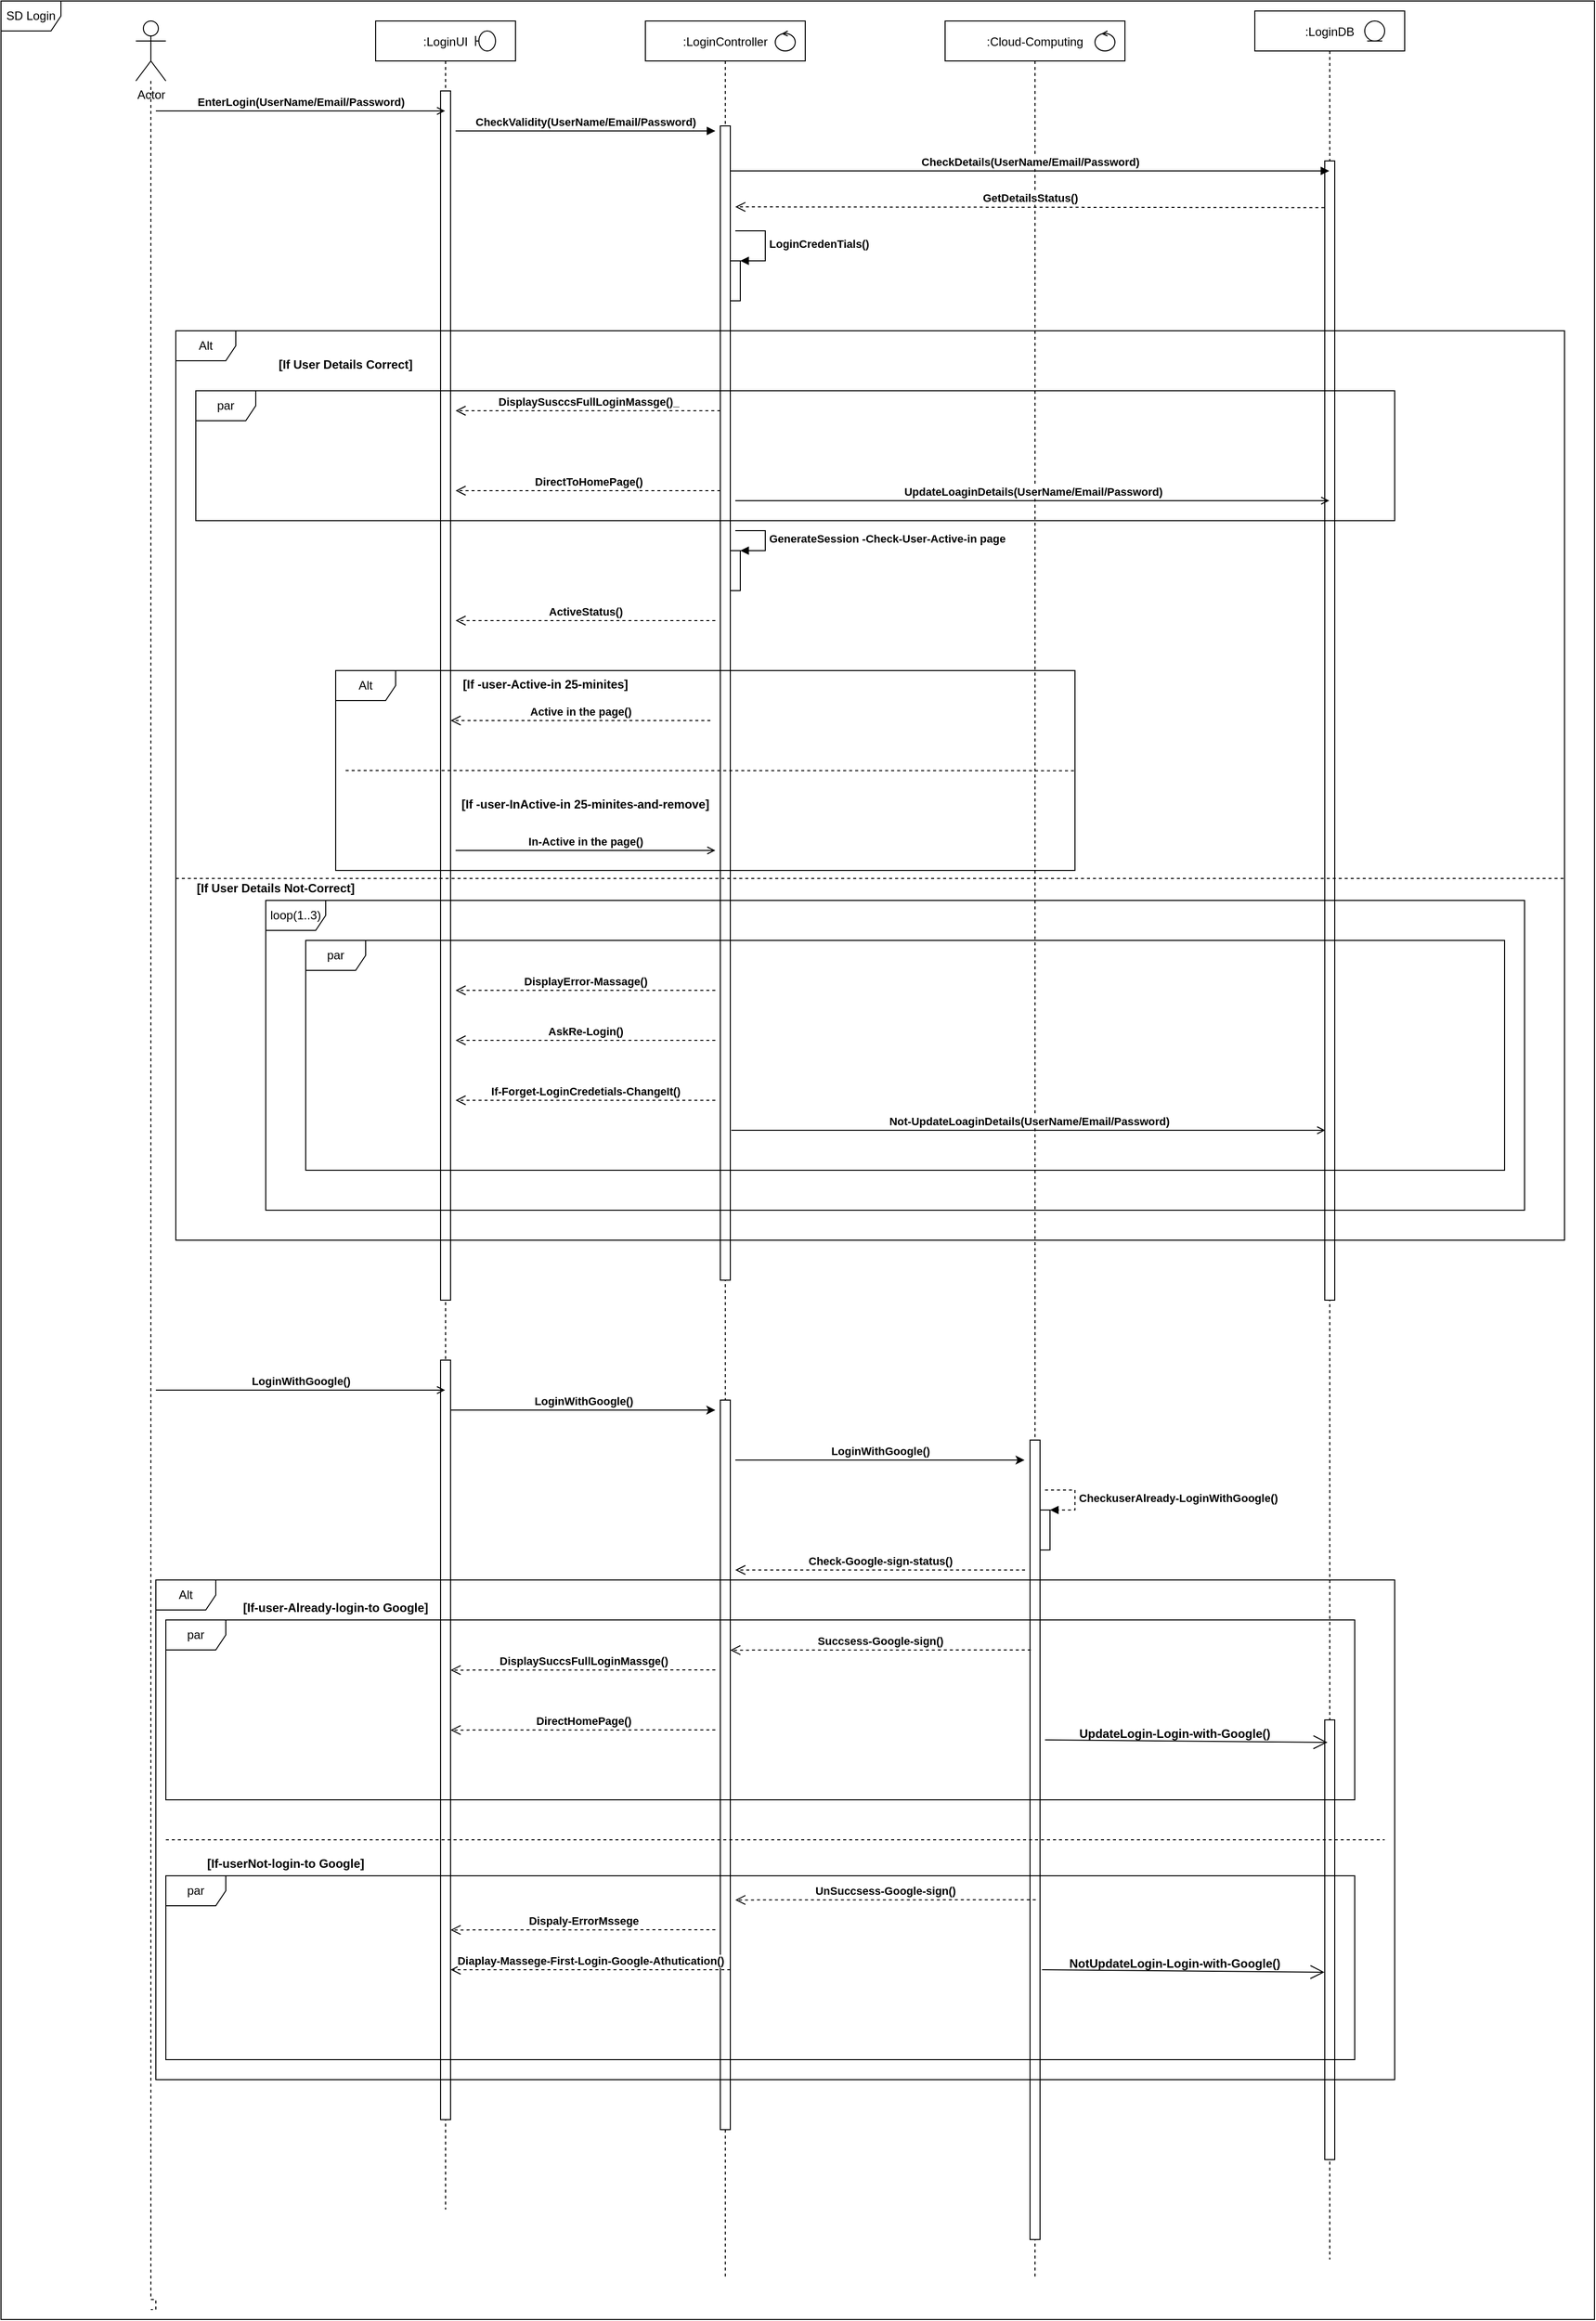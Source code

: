 <mxfile version="20.3.2" type="device"><diagram id="kgpKYQtTHZ0yAKxKKP6v" name="Page-1"><mxGraphModel dx="2539" dy="1046" grid="1" gridSize="10" guides="1" tooltips="1" connect="1" arrows="1" fold="1" page="1" pageScale="1" pageWidth="850" pageHeight="1100" math="0" shadow="0"><root><mxCell id="0"/><mxCell id="1" parent="0"/><mxCell id="3nuBFxr9cyL0pnOWT2aG-1" value=":LoginUI" style="shape=umlLifeline;perimeter=lifelinePerimeter;container=1;collapsible=0;recursiveResize=0;rounded=0;shadow=0;strokeWidth=1;" parent="1" vertex="1"><mxGeometry x="-100" y="50" width="140" height="2190" as="geometry"/></mxCell><mxCell id="3nuBFxr9cyL0pnOWT2aG-2" value="" style="points=[];perimeter=orthogonalPerimeter;rounded=0;shadow=0;strokeWidth=1;" parent="3nuBFxr9cyL0pnOWT2aG-1" vertex="1"><mxGeometry x="65" y="70" width="10" height="1210" as="geometry"/></mxCell><mxCell id="jtuJl4tlLlY_KR9hQbix-2" value="" style="shape=umlBoundary;whiteSpace=wrap;html=1;" parent="3nuBFxr9cyL0pnOWT2aG-1" vertex="1"><mxGeometry x="100" y="10" width="20" height="20" as="geometry"/></mxCell><mxCell id="jtuJl4tlLlY_KR9hQbix-37" value="&lt;b&gt;Active in the page()&lt;/b&gt;" style="html=1;verticalAlign=bottom;endArrow=open;dashed=1;endSize=8;rounded=0;" parent="3nuBFxr9cyL0pnOWT2aG-1" edge="1"><mxGeometry relative="1" as="geometry"><mxPoint x="335" y="700" as="sourcePoint"/><mxPoint x="75" y="700" as="targetPoint"/></mxGeometry></mxCell><mxCell id="jtuJl4tlLlY_KR9hQbix-69" value="" style="html=1;points=[];perimeter=orthogonalPerimeter;" parent="3nuBFxr9cyL0pnOWT2aG-1" vertex="1"><mxGeometry x="65" y="1340" width="10" height="760" as="geometry"/></mxCell><mxCell id="3nuBFxr9cyL0pnOWT2aG-5" value=":LoginController" style="shape=umlLifeline;perimeter=lifelinePerimeter;container=1;collapsible=0;recursiveResize=0;rounded=0;shadow=0;strokeWidth=1;" parent="1" vertex="1"><mxGeometry x="170" y="50" width="160" height="2260" as="geometry"/></mxCell><mxCell id="3nuBFxr9cyL0pnOWT2aG-6" value="" style="points=[];perimeter=orthogonalPerimeter;rounded=0;shadow=0;strokeWidth=1;" parent="3nuBFxr9cyL0pnOWT2aG-5" vertex="1"><mxGeometry x="75" y="105" width="10" height="1155" as="geometry"/></mxCell><mxCell id="jtuJl4tlLlY_KR9hQbix-3" value="" style="ellipse;shape=umlControl;whiteSpace=wrap;html=1;" parent="3nuBFxr9cyL0pnOWT2aG-5" vertex="1"><mxGeometry x="130" y="10" width="20" height="20" as="geometry"/></mxCell><mxCell id="jtuJl4tlLlY_KR9hQbix-21" value="" style="html=1;points=[];perimeter=orthogonalPerimeter;" parent="3nuBFxr9cyL0pnOWT2aG-5" vertex="1"><mxGeometry x="85" y="240" width="10" height="40" as="geometry"/></mxCell><mxCell id="jtuJl4tlLlY_KR9hQbix-22" value="&lt;b&gt;LoginCredenTials()&lt;/b&gt;" style="edgeStyle=orthogonalEdgeStyle;html=1;align=left;spacingLeft=2;endArrow=block;rounded=0;entryX=1;entryY=0;" parent="3nuBFxr9cyL0pnOWT2aG-5" target="jtuJl4tlLlY_KR9hQbix-21" edge="1"><mxGeometry relative="1" as="geometry"><mxPoint x="90" y="210" as="sourcePoint"/><Array as="points"><mxPoint x="120" y="210"/></Array></mxGeometry></mxCell><mxCell id="jtuJl4tlLlY_KR9hQbix-33" value="" style="html=1;points=[];perimeter=orthogonalPerimeter;" parent="3nuBFxr9cyL0pnOWT2aG-5" vertex="1"><mxGeometry x="85" y="530" width="10" height="40" as="geometry"/></mxCell><mxCell id="jtuJl4tlLlY_KR9hQbix-34" value="&lt;b&gt;GenerateSession -Check-User-Active-in page&lt;/b&gt;" style="edgeStyle=orthogonalEdgeStyle;html=1;align=left;spacingLeft=2;endArrow=block;rounded=0;entryX=1;entryY=0;" parent="3nuBFxr9cyL0pnOWT2aG-5" target="jtuJl4tlLlY_KR9hQbix-33" edge="1"><mxGeometry relative="1" as="geometry"><mxPoint x="90" y="510" as="sourcePoint"/><Array as="points"><mxPoint x="120" y="510"/></Array></mxGeometry></mxCell><mxCell id="jtuJl4tlLlY_KR9hQbix-35" value="&lt;b&gt;ActiveStatus()&lt;/b&gt;" style="html=1;verticalAlign=bottom;endArrow=open;dashed=1;endSize=8;rounded=0;" parent="3nuBFxr9cyL0pnOWT2aG-5" edge="1"><mxGeometry relative="1" as="geometry"><mxPoint x="70" y="600" as="sourcePoint"/><mxPoint x="-190" y="600" as="targetPoint"/></mxGeometry></mxCell><mxCell id="jtuJl4tlLlY_KR9hQbix-38" value="&lt;b&gt;In-Active in the page()&lt;/b&gt;" style="html=1;verticalAlign=bottom;endArrow=open;rounded=0;endFill=0;" parent="3nuBFxr9cyL0pnOWT2aG-5" edge="1"><mxGeometry width="80" relative="1" as="geometry"><mxPoint x="-190" y="830" as="sourcePoint"/><mxPoint x="70" y="830" as="targetPoint"/><Array as="points"><mxPoint x="-40" y="830"/></Array></mxGeometry></mxCell><mxCell id="jtuJl4tlLlY_KR9hQbix-56" value="&lt;b&gt;DisplayError-Massage()&lt;/b&gt;" style="html=1;verticalAlign=bottom;endArrow=open;dashed=1;endSize=8;rounded=0;" parent="3nuBFxr9cyL0pnOWT2aG-5" edge="1"><mxGeometry relative="1" as="geometry"><mxPoint x="70" y="970" as="sourcePoint"/><mxPoint x="-190" y="970" as="targetPoint"/></mxGeometry></mxCell><mxCell id="jtuJl4tlLlY_KR9hQbix-68" value="&lt;b&gt;LoginWithGoogle()&lt;/b&gt;" style="html=1;verticalAlign=bottom;endArrow=classic;rounded=0;endFill=1;" parent="3nuBFxr9cyL0pnOWT2aG-5" edge="1"><mxGeometry width="80" relative="1" as="geometry"><mxPoint x="-194.5" y="1390" as="sourcePoint"/><mxPoint x="70" y="1390" as="targetPoint"/><Array as="points"><mxPoint x="-44.5" y="1390"/></Array></mxGeometry></mxCell><mxCell id="jtuJl4tlLlY_KR9hQbix-70" value="" style="html=1;points=[];perimeter=orthogonalPerimeter;" parent="3nuBFxr9cyL0pnOWT2aG-5" vertex="1"><mxGeometry x="75" y="1380" width="10" height="730" as="geometry"/></mxCell><mxCell id="jtuJl4tlLlY_KR9hQbix-4" value=":LoginDB" style="shape=umlLifeline;perimeter=lifelinePerimeter;container=1;collapsible=0;recursiveResize=0;rounded=0;shadow=0;strokeWidth=1;" parent="1" vertex="1"><mxGeometry x="780" y="40" width="150" height="2250" as="geometry"/></mxCell><mxCell id="jtuJl4tlLlY_KR9hQbix-5" value="" style="points=[];perimeter=orthogonalPerimeter;rounded=0;shadow=0;strokeWidth=1;" parent="jtuJl4tlLlY_KR9hQbix-4" vertex="1"><mxGeometry x="70" y="150" width="10" height="1140" as="geometry"/></mxCell><mxCell id="jtuJl4tlLlY_KR9hQbix-8" value="" style="ellipse;shape=umlEntity;whiteSpace=wrap;html=1;" parent="jtuJl4tlLlY_KR9hQbix-4" vertex="1"><mxGeometry x="110" y="10" width="20" height="20" as="geometry"/></mxCell><mxCell id="jtuJl4tlLlY_KR9hQbix-91" value="" style="html=1;points=[];perimeter=orthogonalPerimeter;" parent="jtuJl4tlLlY_KR9hQbix-4" vertex="1"><mxGeometry x="70" y="1710" width="10" height="440" as="geometry"/></mxCell><mxCell id="jtuJl4tlLlY_KR9hQbix-10" value=":Cloud-Computing" style="shape=umlLifeline;perimeter=lifelinePerimeter;container=1;collapsible=0;recursiveResize=0;rounded=0;shadow=0;strokeWidth=1;" parent="1" vertex="1"><mxGeometry x="470" y="50" width="180" height="2260" as="geometry"/></mxCell><mxCell id="jtuJl4tlLlY_KR9hQbix-12" value="" style="ellipse;shape=umlControl;whiteSpace=wrap;html=1;" parent="jtuJl4tlLlY_KR9hQbix-10" vertex="1"><mxGeometry x="150" y="10" width="20" height="20" as="geometry"/></mxCell><mxCell id="jtuJl4tlLlY_KR9hQbix-19" value="&lt;b&gt;CheckDetails(UserName/Email/Password)&lt;/b&gt;" style="html=1;verticalAlign=bottom;endArrow=block;rounded=0;" parent="jtuJl4tlLlY_KR9hQbix-10" target="jtuJl4tlLlY_KR9hQbix-4" edge="1"><mxGeometry width="80" relative="1" as="geometry"><mxPoint x="-215" y="150" as="sourcePoint"/><mxPoint x="45" y="150" as="targetPoint"/><Array as="points"><mxPoint x="-65" y="150"/></Array></mxGeometry></mxCell><mxCell id="jtuJl4tlLlY_KR9hQbix-59" value="&lt;b&gt;Not-UpdateLoaginDetails(UserName/Email/Password)&lt;/b&gt;" style="html=1;verticalAlign=bottom;endArrow=open;rounded=0;endFill=0;" parent="jtuJl4tlLlY_KR9hQbix-10" edge="1"><mxGeometry width="80" relative="1" as="geometry"><mxPoint x="-214" y="1110" as="sourcePoint"/><mxPoint x="380.5" y="1110" as="targetPoint"/><Array as="points"><mxPoint x="-64" y="1110"/></Array></mxGeometry></mxCell><mxCell id="jtuJl4tlLlY_KR9hQbix-66" value="" style="html=1;points=[];perimeter=orthogonalPerimeter;" parent="jtuJl4tlLlY_KR9hQbix-10" vertex="1"><mxGeometry x="85" y="1420" width="10" height="800" as="geometry"/></mxCell><mxCell id="jtuJl4tlLlY_KR9hQbix-73" value="" style="html=1;points=[];perimeter=orthogonalPerimeter;" parent="jtuJl4tlLlY_KR9hQbix-10" vertex="1"><mxGeometry x="95" y="1490" width="10" height="40" as="geometry"/></mxCell><mxCell id="jtuJl4tlLlY_KR9hQbix-74" value="&lt;b&gt;CheckuserAlready-LoginWithGoogle()&lt;/b&gt;" style="edgeStyle=orthogonalEdgeStyle;html=1;align=left;spacingLeft=2;endArrow=block;rounded=0;entryX=1;entryY=0;dashed=1;" parent="jtuJl4tlLlY_KR9hQbix-10" target="jtuJl4tlLlY_KR9hQbix-73" edge="1"><mxGeometry relative="1" as="geometry"><mxPoint x="100" y="1470" as="sourcePoint"/><Array as="points"><mxPoint x="130" y="1470"/></Array></mxGeometry></mxCell><mxCell id="jtuJl4tlLlY_KR9hQbix-75" value="&lt;b&gt;Check-Google-sign-status()&lt;/b&gt;" style="html=1;verticalAlign=bottom;endArrow=open;dashed=1;endSize=8;rounded=0;" parent="jtuJl4tlLlY_KR9hQbix-10" edge="1"><mxGeometry relative="1" as="geometry"><mxPoint x="80" y="1550" as="sourcePoint"/><mxPoint x="-210" y="1550" as="targetPoint"/></mxGeometry></mxCell><mxCell id="jtuJl4tlLlY_KR9hQbix-16" style="edgeStyle=orthogonalEdgeStyle;rounded=0;orthogonalLoop=1;jettySize=auto;html=1;dashed=1;endArrow=none;endFill=0;" parent="1" source="jtuJl4tlLlY_KR9hQbix-15" edge="1"><mxGeometry relative="1" as="geometry"><mxPoint x="-325" y="2340" as="targetPoint"/><Array as="points"><mxPoint x="-325" y="2330"/><mxPoint x="-320" y="2330"/></Array></mxGeometry></mxCell><mxCell id="jtuJl4tlLlY_KR9hQbix-15" value="Actor" style="shape=umlActor;verticalLabelPosition=bottom;verticalAlign=top;html=1;" parent="1" vertex="1"><mxGeometry x="-340" y="50" width="30" height="60" as="geometry"/></mxCell><mxCell id="jtuJl4tlLlY_KR9hQbix-17" value="&lt;b&gt;EnterLogin(UserName/Email/Password)&lt;/b&gt;" style="html=1;verticalAlign=bottom;endArrow=open;rounded=0;endFill=0;" parent="1" target="3nuBFxr9cyL0pnOWT2aG-1" edge="1"><mxGeometry width="80" relative="1" as="geometry"><mxPoint x="-320" y="140" as="sourcePoint"/><mxPoint x="-420" y="360" as="targetPoint"/><Array as="points"><mxPoint x="-170" y="140"/></Array></mxGeometry></mxCell><mxCell id="jtuJl4tlLlY_KR9hQbix-18" value="&lt;b&gt;CheckValidity(UserName/Email/Password)&lt;/b&gt;" style="html=1;verticalAlign=bottom;endArrow=block;rounded=0;" parent="1" edge="1"><mxGeometry width="80" relative="1" as="geometry"><mxPoint x="-20" y="160" as="sourcePoint"/><mxPoint x="240" y="160" as="targetPoint"/><Array as="points"><mxPoint x="130" y="160"/></Array></mxGeometry></mxCell><mxCell id="jtuJl4tlLlY_KR9hQbix-20" value="&lt;b&gt;GetDetailsStatus()&lt;/b&gt;" style="html=1;verticalAlign=bottom;endArrow=open;dashed=1;endSize=8;rounded=0;exitX=-0.04;exitY=0.041;exitDx=0;exitDy=0;exitPerimeter=0;" parent="1" source="jtuJl4tlLlY_KR9hQbix-5" edge="1"><mxGeometry relative="1" as="geometry"><mxPoint x="530" y="360" as="sourcePoint"/><mxPoint x="260" y="236" as="targetPoint"/></mxGeometry></mxCell><mxCell id="jtuJl4tlLlY_KR9hQbix-23" value="&lt;b&gt;DisplaySusccsFullLoginMassge()_&lt;/b&gt;" style="html=1;verticalAlign=bottom;endArrow=open;dashed=1;endSize=8;rounded=0;" parent="1" edge="1"><mxGeometry relative="1" as="geometry"><mxPoint x="245" y="440" as="sourcePoint"/><mxPoint x="-20" y="440" as="targetPoint"/></mxGeometry></mxCell><mxCell id="jtuJl4tlLlY_KR9hQbix-24" value="&lt;b&gt;DirectToHomePage()&lt;/b&gt;" style="html=1;verticalAlign=bottom;endArrow=open;dashed=1;endSize=8;rounded=0;" parent="1" edge="1"><mxGeometry relative="1" as="geometry"><mxPoint x="245" y="520" as="sourcePoint"/><mxPoint x="-20" y="520" as="targetPoint"/></mxGeometry></mxCell><mxCell id="jtuJl4tlLlY_KR9hQbix-27" value="&lt;b&gt;UpdateLoaginDetails(UserName/Email/Password)&lt;/b&gt;" style="html=1;verticalAlign=bottom;endArrow=open;rounded=0;endFill=0;" parent="1" target="jtuJl4tlLlY_KR9hQbix-4" edge="1"><mxGeometry width="80" relative="1" as="geometry"><mxPoint x="260" y="530" as="sourcePoint"/><mxPoint x="549.5" y="530" as="targetPoint"/><Array as="points"><mxPoint x="410" y="530"/></Array></mxGeometry></mxCell><mxCell id="jtuJl4tlLlY_KR9hQbix-28" value="par" style="shape=umlFrame;whiteSpace=wrap;html=1;" parent="1" vertex="1"><mxGeometry x="-280" y="420" width="1200" height="130" as="geometry"/></mxCell><mxCell id="jtuJl4tlLlY_KR9hQbix-43" value="Alt" style="shape=umlFrame;whiteSpace=wrap;html=1;" parent="1" vertex="1"><mxGeometry x="-140" y="700" width="740" height="200" as="geometry"/></mxCell><mxCell id="jtuJl4tlLlY_KR9hQbix-50" value="" style="endArrow=none;html=1;rounded=0;entryX=1.002;entryY=0.501;entryDx=0;entryDy=0;entryPerimeter=0;dashed=1;" parent="1" target="jtuJl4tlLlY_KR9hQbix-43" edge="1"><mxGeometry width="50" height="50" relative="1" as="geometry"><mxPoint x="-130" y="800" as="sourcePoint"/><mxPoint x="350" y="670" as="targetPoint"/></mxGeometry></mxCell><mxCell id="jtuJl4tlLlY_KR9hQbix-51" value="[If -user-Active-in 25-minites]" style="text;align=center;fontStyle=1;verticalAlign=middle;spacingLeft=3;spacingRight=3;strokeColor=none;rotatable=0;points=[[0,0.5],[1,0.5]];portConstraint=eastwest;" parent="1" vertex="1"><mxGeometry x="30" y="700" width="80" height="26" as="geometry"/></mxCell><mxCell id="jtuJl4tlLlY_KR9hQbix-52" value="[If -user-InActive-in 25-minites-and-remove]" style="text;align=center;fontStyle=1;verticalAlign=middle;spacingLeft=3;spacingRight=3;strokeColor=none;rotatable=0;points=[[0,0.5],[1,0.5]];portConstraint=eastwest;" parent="1" vertex="1"><mxGeometry x="70" y="820" width="80" height="26" as="geometry"/></mxCell><mxCell id="jtuJl4tlLlY_KR9hQbix-57" value="&lt;b&gt;AskRe-Login()&lt;/b&gt;" style="html=1;verticalAlign=bottom;endArrow=open;dashed=1;endSize=8;rounded=0;" parent="1" edge="1"><mxGeometry relative="1" as="geometry"><mxPoint x="240" y="1070" as="sourcePoint"/><mxPoint x="-20" y="1070" as="targetPoint"/></mxGeometry></mxCell><mxCell id="jtuJl4tlLlY_KR9hQbix-58" value="&lt;b&gt;If-Forget-LoginCredetials-ChangeIt()&lt;/b&gt;" style="html=1;verticalAlign=bottom;endArrow=open;dashed=1;endSize=8;rounded=0;" parent="1" edge="1"><mxGeometry relative="1" as="geometry"><mxPoint x="240" y="1130" as="sourcePoint"/><mxPoint x="-20" y="1130" as="targetPoint"/></mxGeometry></mxCell><mxCell id="jtuJl4tlLlY_KR9hQbix-60" value="par" style="shape=umlFrame;whiteSpace=wrap;html=1;" parent="1" vertex="1"><mxGeometry x="-170" y="970" width="1200" height="230" as="geometry"/></mxCell><mxCell id="jtuJl4tlLlY_KR9hQbix-61" value="loop(1..3)" style="shape=umlFrame;whiteSpace=wrap;html=1;" parent="1" vertex="1"><mxGeometry x="-210" y="930" width="1260" height="310" as="geometry"/></mxCell><mxCell id="jtuJl4tlLlY_KR9hQbix-62" value="Alt" style="shape=umlFrame;whiteSpace=wrap;html=1;" parent="1" vertex="1"><mxGeometry x="-300" y="360" width="1390" height="910" as="geometry"/></mxCell><mxCell id="jtuJl4tlLlY_KR9hQbix-63" value="[If User Details Correct]" style="text;align=center;fontStyle=1;verticalAlign=middle;spacingLeft=3;spacingRight=3;strokeColor=none;rotatable=0;points=[[0,0.5],[1,0.5]];portConstraint=eastwest;" parent="1" vertex="1"><mxGeometry x="-170" y="380" width="80" height="26" as="geometry"/></mxCell><mxCell id="jtuJl4tlLlY_KR9hQbix-64" value="[If User Details Not-Correct]" style="text;align=center;fontStyle=1;verticalAlign=middle;spacingLeft=3;spacingRight=3;strokeColor=none;rotatable=0;points=[[0,0.5],[1,0.5]];portConstraint=eastwest;" parent="1" vertex="1"><mxGeometry x="-240" y="904" width="80" height="26" as="geometry"/></mxCell><mxCell id="jtuJl4tlLlY_KR9hQbix-65" value="" style="line;strokeWidth=1;fillColor=none;align=left;verticalAlign=middle;spacingTop=-1;spacingLeft=3;spacingRight=3;rotatable=0;labelPosition=right;points=[];portConstraint=eastwest;strokeColor=inherit;dashed=1;" parent="1" vertex="1"><mxGeometry x="-300" y="904" width="1390" height="8" as="geometry"/></mxCell><mxCell id="jtuJl4tlLlY_KR9hQbix-67" value="&lt;b&gt;LoginWithGoogle()&lt;/b&gt;" style="html=1;verticalAlign=bottom;endArrow=open;rounded=0;endFill=0;" parent="1" edge="1"><mxGeometry width="80" relative="1" as="geometry"><mxPoint x="-320" y="1420" as="sourcePoint"/><mxPoint x="-30.5" y="1420" as="targetPoint"/><Array as="points"><mxPoint x="-170" y="1420"/></Array></mxGeometry></mxCell><mxCell id="jtuJl4tlLlY_KR9hQbix-72" value="&lt;b&gt;LoginWithGoogle()&lt;/b&gt;" style="html=1;verticalAlign=bottom;endArrow=classic;rounded=0;endFill=1;" parent="1" edge="1"><mxGeometry width="80" relative="1" as="geometry"><mxPoint x="260" y="1490" as="sourcePoint"/><mxPoint x="549.5" y="1490" as="targetPoint"/><Array as="points"><mxPoint x="410" y="1490"/></Array></mxGeometry></mxCell><mxCell id="jtuJl4tlLlY_KR9hQbix-137" value="&lt;b&gt;DisplaySuccsFullLoginMassge()&lt;/b&gt;" style="html=1;verticalAlign=bottom;endArrow=open;dashed=1;endSize=8;rounded=0;" parent="1" edge="1"><mxGeometry relative="1" as="geometry"><mxPoint x="240" y="1700" as="sourcePoint"/><mxPoint x="-25" y="1700.2" as="targetPoint"/></mxGeometry></mxCell><mxCell id="jtuJl4tlLlY_KR9hQbix-138" value="&lt;b&gt;Diaplay-Massege-First-Login-Google-Athutication()&lt;/b&gt;" style="html=1;verticalAlign=bottom;endArrow=open;dashed=1;endSize=8;rounded=0;" parent="1" edge="1"><mxGeometry relative="1" as="geometry"><mxPoint x="255" y="2000" as="sourcePoint"/><mxPoint x="-25" y="2000" as="targetPoint"/></mxGeometry></mxCell><mxCell id="jtuJl4tlLlY_KR9hQbix-139" value="&lt;b&gt;Dispaly-ErrorMssege&lt;/b&gt;" style="html=1;verticalAlign=bottom;endArrow=open;dashed=1;endSize=8;rounded=0;" parent="1" edge="1"><mxGeometry relative="1" as="geometry"><mxPoint x="240" y="1960" as="sourcePoint"/><mxPoint x="-25" y="1960.2" as="targetPoint"/></mxGeometry></mxCell><mxCell id="jtuJl4tlLlY_KR9hQbix-140" value="UpdateLogin-Login-with-Google()" style="text;align=center;fontStyle=1;verticalAlign=middle;spacingLeft=3;spacingRight=3;strokeColor=none;rotatable=0;points=[[0,0.5],[1,0.5]];portConstraint=eastwest;" parent="1" vertex="1"><mxGeometry x="660" y="1750" width="80" height="26" as="geometry"/></mxCell><mxCell id="jtuJl4tlLlY_KR9hQbix-141" value="" style="endArrow=open;endFill=1;endSize=12;html=1;rounded=0;entryX=0.485;entryY=0.77;entryDx=0;entryDy=0;entryPerimeter=0;" parent="1" edge="1"><mxGeometry width="160" relative="1" as="geometry"><mxPoint x="567.0" y="2000" as="sourcePoint"/><mxPoint x="849.75" y="2002.5" as="targetPoint"/></mxGeometry></mxCell><mxCell id="jtuJl4tlLlY_KR9hQbix-142" value="&lt;b&gt;UnSuccsess-Google-sign()&lt;/b&gt;" style="html=1;verticalAlign=bottom;endArrow=open;dashed=1;endSize=8;rounded=0;exitX=0.504;exitY=0.738;exitDx=0;exitDy=0;exitPerimeter=0;" parent="1" edge="1"><mxGeometry relative="1" as="geometry"><mxPoint x="560.72" y="1930" as="sourcePoint"/><mxPoint x="260" y="1930.2" as="targetPoint"/></mxGeometry></mxCell><mxCell id="jtuJl4tlLlY_KR9hQbix-143" value="NotUpdateLogin-Login-with-Google()" style="text;align=center;fontStyle=1;verticalAlign=middle;spacingLeft=3;spacingRight=3;strokeColor=none;rotatable=0;points=[[0,0.5],[1,0.5]];portConstraint=eastwest;" parent="1" vertex="1"><mxGeometry x="660" y="1980" width="80" height="26" as="geometry"/></mxCell><mxCell id="jtuJl4tlLlY_KR9hQbix-144" value="&lt;b&gt;Succsess-Google-sign()&lt;/b&gt;" style="html=1;verticalAlign=bottom;endArrow=open;dashed=1;endSize=8;rounded=0;exitX=0.504;exitY=0.738;exitDx=0;exitDy=0;exitPerimeter=0;" parent="1" edge="1"><mxGeometry relative="1" as="geometry"><mxPoint x="555.72" y="1680" as="sourcePoint"/><mxPoint x="255" y="1680.2" as="targetPoint"/></mxGeometry></mxCell><mxCell id="jtuJl4tlLlY_KR9hQbix-145" value="[If-user-Already-login-to Google]" style="text;align=center;fontStyle=1;verticalAlign=middle;spacingLeft=3;spacingRight=3;strokeColor=none;rotatable=0;points=[[0,0.5],[1,0.5]];portConstraint=eastwest;" parent="1" vertex="1"><mxGeometry x="-180" y="1624" width="80" height="26" as="geometry"/></mxCell><mxCell id="jtuJl4tlLlY_KR9hQbix-146" value="&lt;b&gt;DirectHomePage()&lt;/b&gt;" style="html=1;verticalAlign=bottom;endArrow=open;dashed=1;endSize=8;rounded=0;" parent="1" edge="1"><mxGeometry relative="1" as="geometry"><mxPoint x="240" y="1760" as="sourcePoint"/><mxPoint x="-25" y="1760.2" as="targetPoint"/></mxGeometry></mxCell><mxCell id="jtuJl4tlLlY_KR9hQbix-147" value="" style="endArrow=open;endFill=1;endSize=12;html=1;rounded=0;entryX=0.485;entryY=0.77;entryDx=0;entryDy=0;entryPerimeter=0;" parent="1" edge="1"><mxGeometry width="160" relative="1" as="geometry"><mxPoint x="570" y="1770" as="sourcePoint"/><mxPoint x="852.75" y="1772.5" as="targetPoint"/></mxGeometry></mxCell><mxCell id="jtuJl4tlLlY_KR9hQbix-148" value="[If-userNot-login-to Google]" style="text;align=center;fontStyle=1;verticalAlign=middle;spacingLeft=3;spacingRight=3;strokeColor=none;rotatable=0;points=[[0,0.5],[1,0.5]];portConstraint=eastwest;" parent="1" vertex="1"><mxGeometry x="-230" y="1880" width="80" height="26" as="geometry"/></mxCell><mxCell id="jtuJl4tlLlY_KR9hQbix-149" value="par" style="shape=umlFrame;whiteSpace=wrap;html=1;" parent="1" vertex="1"><mxGeometry x="-310" y="1650" width="1190" height="180" as="geometry"/></mxCell><mxCell id="jtuJl4tlLlY_KR9hQbix-150" value="par" style="shape=umlFrame;whiteSpace=wrap;html=1;" parent="1" vertex="1"><mxGeometry x="-310" y="1906" width="1190" height="184" as="geometry"/></mxCell><mxCell id="jtuJl4tlLlY_KR9hQbix-151" value="Alt" style="shape=umlFrame;whiteSpace=wrap;html=1;" parent="1" vertex="1"><mxGeometry x="-320" y="1610" width="1240" height="500" as="geometry"/></mxCell><mxCell id="jtuJl4tlLlY_KR9hQbix-152" value="" style="line;strokeWidth=1;fillColor=none;align=left;verticalAlign=middle;spacingTop=-1;spacingLeft=3;spacingRight=3;rotatable=0;labelPosition=right;points=[];portConstraint=eastwest;strokeColor=inherit;dashed=1;" parent="1" vertex="1"><mxGeometry x="-310" y="1866" width="1220" height="8" as="geometry"/></mxCell><mxCell id="vb-KKn9ICmTFrtSsS0BU-1" value="SD Login" style="shape=umlFrame;whiteSpace=wrap;html=1;" vertex="1" parent="1"><mxGeometry x="-475" y="30" width="1595" height="2320" as="geometry"/></mxCell></root></mxGraphModel></diagram></mxfile>